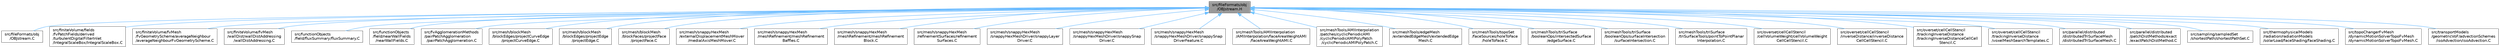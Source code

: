 digraph "src/fileFormats/obj/OBJstream.H"
{
 // LATEX_PDF_SIZE
  bgcolor="transparent";
  edge [fontname=Helvetica,fontsize=10,labelfontname=Helvetica,labelfontsize=10];
  node [fontname=Helvetica,fontsize=10,shape=box,height=0.2,width=0.4];
  Node1 [id="Node000001",label="src/fileFormats/obj\l/OBJstream.H",height=0.2,width=0.4,color="gray40", fillcolor="grey60", style="filled", fontcolor="black",tooltip=" "];
  Node1 -> Node2 [id="edge1_Node000001_Node000002",dir="back",color="steelblue1",style="solid",tooltip=" "];
  Node2 [id="Node000002",label="src/fileFormats/obj\l/OBJstream.C",height=0.2,width=0.4,color="grey40", fillcolor="white", style="filled",URL="$OBJstream_8C.html",tooltip=" "];
  Node1 -> Node3 [id="edge2_Node000001_Node000003",dir="back",color="steelblue1",style="solid",tooltip=" "];
  Node3 [id="Node000003",label="src/finiteVolume/fields\l/fvPatchFields/derived\l/turbulentDigitalFilterInlet\l/IntegralScaleBox/IntegralScaleBox.C",height=0.2,width=0.4,color="grey40", fillcolor="white", style="filled",URL="$IntegralScaleBox_8C.html",tooltip=" "];
  Node1 -> Node4 [id="edge3_Node000001_Node000004",dir="back",color="steelblue1",style="solid",tooltip=" "];
  Node4 [id="Node000004",label="src/finiteVolume/fvMesh\l/fvGeometryScheme/averageNeighbour\l/averageNeighbourFvGeometryScheme.C",height=0.2,width=0.4,color="grey40", fillcolor="white", style="filled",URL="$averageNeighbourFvGeometryScheme_8C.html",tooltip=" "];
  Node1 -> Node5 [id="edge4_Node000001_Node000005",dir="back",color="steelblue1",style="solid",tooltip=" "];
  Node5 [id="Node000005",label="src/finiteVolume/fvMesh\l/wallDist/wallDistAddressing\l/wallDistAddressing.C",height=0.2,width=0.4,color="grey40", fillcolor="white", style="filled",URL="$wallDistAddressing_8C.html",tooltip=" "];
  Node1 -> Node6 [id="edge5_Node000001_Node000006",dir="back",color="steelblue1",style="solid",tooltip=" "];
  Node6 [id="Node000006",label="src/functionObjects\l/field/fluxSummary/fluxSummary.C",height=0.2,width=0.4,color="grey40", fillcolor="white", style="filled",URL="$fluxSummary_8C.html",tooltip=" "];
  Node1 -> Node7 [id="edge6_Node000001_Node000007",dir="back",color="steelblue1",style="solid",tooltip=" "];
  Node7 [id="Node000007",label="src/functionObjects\l/field/nearWallFields\l/nearWallFields.C",height=0.2,width=0.4,color="grey40", fillcolor="white", style="filled",URL="$nearWallFields_8C.html",tooltip=" "];
  Node1 -> Node8 [id="edge7_Node000001_Node000008",dir="back",color="steelblue1",style="solid",tooltip=" "];
  Node8 [id="Node000008",label="src/fvAgglomerationMethods\l/pairPatchAgglomeration\l/pairPatchAgglomeration.C",height=0.2,width=0.4,color="grey40", fillcolor="white", style="filled",URL="$pairPatchAgglomeration_8C.html",tooltip=" "];
  Node1 -> Node9 [id="edge8_Node000001_Node000009",dir="back",color="steelblue1",style="solid",tooltip=" "];
  Node9 [id="Node000009",label="src/mesh/blockMesh\l/blockEdges/projectCurveEdge\l/projectCurveEdge.C",height=0.2,width=0.4,color="grey40", fillcolor="white", style="filled",URL="$projectCurveEdge_8C.html",tooltip=" "];
  Node1 -> Node10 [id="edge9_Node000001_Node000010",dir="back",color="steelblue1",style="solid",tooltip=" "];
  Node10 [id="Node000010",label="src/mesh/blockMesh\l/blockEdges/projectEdge\l/projectEdge.C",height=0.2,width=0.4,color="grey40", fillcolor="white", style="filled",URL="$projectEdge_8C.html",tooltip=" "];
  Node1 -> Node11 [id="edge10_Node000001_Node000011",dir="back",color="steelblue1",style="solid",tooltip=" "];
  Node11 [id="Node000011",label="src/mesh/blockMesh\l/blockFaces/projectFace\l/projectFace.C",height=0.2,width=0.4,color="grey40", fillcolor="white", style="filled",URL="$projectFace_8C.html",tooltip=" "];
  Node1 -> Node12 [id="edge11_Node000001_Node000012",dir="back",color="steelblue1",style="solid",tooltip=" "];
  Node12 [id="Node000012",label="src/mesh/snappyHexMesh\l/externalDisplacementMeshMover\l/medialAxisMeshMover.C",height=0.2,width=0.4,color="grey40", fillcolor="white", style="filled",URL="$medialAxisMeshMover_8C.html",tooltip=" "];
  Node1 -> Node13 [id="edge12_Node000001_Node000013",dir="back",color="steelblue1",style="solid",tooltip=" "];
  Node13 [id="Node000013",label="src/mesh/snappyHexMesh\l/meshRefinement/meshRefinement\lBaffles.C",height=0.2,width=0.4,color="grey40", fillcolor="white", style="filled",URL="$meshRefinementBaffles_8C.html",tooltip=" "];
  Node1 -> Node14 [id="edge13_Node000001_Node000014",dir="back",color="steelblue1",style="solid",tooltip=" "];
  Node14 [id="Node000014",label="src/mesh/snappyHexMesh\l/meshRefinement/meshRefinement\lBlock.C",height=0.2,width=0.4,color="grey40", fillcolor="white", style="filled",URL="$meshRefinementBlock_8C.html",tooltip=" "];
  Node1 -> Node15 [id="edge14_Node000001_Node000015",dir="back",color="steelblue1",style="solid",tooltip=" "];
  Node15 [id="Node000015",label="src/mesh/snappyHexMesh\l/refinementSurfaces/refinement\lSurfaces.C",height=0.2,width=0.4,color="grey40", fillcolor="white", style="filled",URL="$refinementSurfaces_8C.html",tooltip=" "];
  Node1 -> Node16 [id="edge15_Node000001_Node000016",dir="back",color="steelblue1",style="solid",tooltip=" "];
  Node16 [id="Node000016",label="src/mesh/snappyHexMesh\l/snappyHexMeshDriver/snappyLayer\lDriver.C",height=0.2,width=0.4,color="grey40", fillcolor="white", style="filled",URL="$snappyLayerDriver_8C.html",tooltip="All to do with adding cell layers."];
  Node1 -> Node17 [id="edge16_Node000001_Node000017",dir="back",color="steelblue1",style="solid",tooltip=" "];
  Node17 [id="Node000017",label="src/mesh/snappyHexMesh\l/snappyHexMeshDriver/snappySnap\lDriver.C",height=0.2,width=0.4,color="grey40", fillcolor="white", style="filled",URL="$snappySnapDriver_8C.html",tooltip="All to do with snapping to the surface."];
  Node1 -> Node18 [id="edge17_Node000001_Node000018",dir="back",color="steelblue1",style="solid",tooltip=" "];
  Node18 [id="Node000018",label="src/mesh/snappyHexMesh\l/snappyHexMeshDriver/snappySnap\lDriverFeature.C",height=0.2,width=0.4,color="grey40", fillcolor="white", style="filled",URL="$snappySnapDriverFeature_8C.html",tooltip=" "];
  Node1 -> Node19 [id="edge18_Node000001_Node000019",dir="back",color="steelblue1",style="solid",tooltip=" "];
  Node19 [id="Node000019",label="src/meshTools/AMIInterpolation\l/AMIInterpolation/faceAreaWeightAMI\l/faceAreaWeightAMI.C",height=0.2,width=0.4,color="grey40", fillcolor="white", style="filled",URL="$faceAreaWeightAMI_8C.html",tooltip=" "];
  Node1 -> Node20 [id="edge19_Node000001_Node000020",dir="back",color="steelblue1",style="solid",tooltip=" "];
  Node20 [id="Node000020",label="src/meshTools/AMIInterpolation\l/patches/cyclicPeriodicAMI\l/cyclicPeriodicAMIPolyPatch\l/cyclicPeriodicAMIPolyPatch.C",height=0.2,width=0.4,color="grey40", fillcolor="white", style="filled",URL="$cyclicPeriodicAMIPolyPatch_8C.html",tooltip=" "];
  Node1 -> Node21 [id="edge20_Node000001_Node000021",dir="back",color="steelblue1",style="solid",tooltip=" "];
  Node21 [id="Node000021",label="src/meshTools/edgeMesh\l/extendedEdgeMesh/extendedEdge\lMesh.C",height=0.2,width=0.4,color="grey40", fillcolor="white", style="filled",URL="$extendedEdgeMesh_8C.html",tooltip=" "];
  Node1 -> Node22 [id="edge21_Node000001_Node000022",dir="back",color="steelblue1",style="solid",tooltip=" "];
  Node22 [id="Node000022",label="src/meshTools/topoSet\l/faceSources/holeToFace\l/holeToFace.C",height=0.2,width=0.4,color="grey40", fillcolor="white", style="filled",URL="$holeToFace_8C.html",tooltip=" "];
  Node1 -> Node23 [id="edge22_Node000001_Node000023",dir="back",color="steelblue1",style="solid",tooltip=" "];
  Node23 [id="Node000023",label="src/meshTools/triSurface\l/booleanOps/intersectedSurface\l/edgeSurface.C",height=0.2,width=0.4,color="grey40", fillcolor="white", style="filled",URL="$edgeSurface_8C.html",tooltip=" "];
  Node1 -> Node24 [id="edge23_Node000001_Node000024",dir="back",color="steelblue1",style="solid",tooltip=" "];
  Node24 [id="Node000024",label="src/meshTools/triSurface\l/booleanOps/surfaceIntersection\l/surfaceIntersection.C",height=0.2,width=0.4,color="grey40", fillcolor="white", style="filled",URL="$surfaceIntersection_8C.html",tooltip=" "];
  Node1 -> Node25 [id="edge24_Node000001_Node000025",dir="back",color="steelblue1",style="solid",tooltip=" "];
  Node25 [id="Node000025",label="src/meshTools/triSurface\l/triSurfaceTools/pointToPointPlanar\lInterpolation.C",height=0.2,width=0.4,color="grey40", fillcolor="white", style="filled",URL="$pointToPointPlanarInterpolation_8C.html",tooltip=" "];
  Node1 -> Node26 [id="edge25_Node000001_Node000026",dir="back",color="steelblue1",style="solid",tooltip=" "];
  Node26 [id="Node000026",label="src/overset/cellCellStencil\l/cellVolumeWeight/cellVolumeWeight\lCellCellStencil.C",height=0.2,width=0.4,color="grey40", fillcolor="white", style="filled",URL="$cellVolumeWeightCellCellStencil_8C.html",tooltip=" "];
  Node1 -> Node27 [id="edge26_Node000001_Node000027",dir="back",color="steelblue1",style="solid",tooltip=" "];
  Node27 [id="Node000027",label="src/overset/cellCellStencil\l/inverseDistance/inverseDistance\lCellCellStencil.C",height=0.2,width=0.4,color="grey40", fillcolor="white", style="filled",URL="$inverseDistanceCellCellStencil_8C.html",tooltip=" "];
  Node1 -> Node28 [id="edge27_Node000001_Node000028",dir="back",color="steelblue1",style="solid",tooltip=" "];
  Node28 [id="Node000028",label="src/overset/cellCellStencil\l/trackingInverseDistance\l/trackingInverseDistanceCellCell\lStencil.C",height=0.2,width=0.4,color="grey40", fillcolor="white", style="filled",URL="$trackingInverseDistanceCellCellStencil_8C.html",tooltip=" "];
  Node1 -> Node29 [id="edge28_Node000001_Node000029",dir="back",color="steelblue1",style="solid",tooltip=" "];
  Node29 [id="Node000029",label="src/overset/cellCellStencil\l/trackingInverseDistance\l/voxelMeshSearchTemplates.C",height=0.2,width=0.4,color="grey40", fillcolor="white", style="filled",URL="$voxelMeshSearchTemplates_8C.html",tooltip=" "];
  Node1 -> Node30 [id="edge29_Node000001_Node000030",dir="back",color="steelblue1",style="solid",tooltip=" "];
  Node30 [id="Node000030",label="src/parallel/distributed\l/distributedTriSurfaceMesh\l/distributedTriSurfaceMesh.C",height=0.2,width=0.4,color="grey40", fillcolor="white", style="filled",URL="$distributedTriSurfaceMesh_8C.html",tooltip=" "];
  Node1 -> Node31 [id="edge30_Node000001_Node000031",dir="back",color="steelblue1",style="solid",tooltip=" "];
  Node31 [id="Node000031",label="src/parallel/distributed\l/patchDistMethods/exact\l/exactPatchDistMethod.C",height=0.2,width=0.4,color="grey40", fillcolor="white", style="filled",URL="$exactPatchDistMethod_8C.html",tooltip=" "];
  Node1 -> Node32 [id="edge31_Node000001_Node000032",dir="back",color="steelblue1",style="solid",tooltip=" "];
  Node32 [id="Node000032",label="src/sampling/sampledSet\l/shortestPath/shortestPathSet.C",height=0.2,width=0.4,color="grey40", fillcolor="white", style="filled",URL="$shortestPathSet_8C.html",tooltip=" "];
  Node1 -> Node33 [id="edge32_Node000001_Node000033",dir="back",color="steelblue1",style="solid",tooltip=" "];
  Node33 [id="Node000033",label="src/thermophysicalModels\l/radiation/radiationModels\l/solarLoad/faceShading/faceShading.C",height=0.2,width=0.4,color="grey40", fillcolor="white", style="filled",URL="$faceShading_8C.html",tooltip=" "];
  Node1 -> Node34 [id="edge33_Node000001_Node000034",dir="back",color="steelblue1",style="solid",tooltip=" "];
  Node34 [id="Node000034",label="src/topoChangerFvMesh\l/dynamicMotionSolverTopoFvMesh\l/dynamicMotionSolverTopoFvMesh.C",height=0.2,width=0.4,color="grey40", fillcolor="white", style="filled",URL="$dynamicMotionSolverTopoFvMesh_8C.html",tooltip=" "];
  Node1 -> Node35 [id="edge34_Node000001_Node000035",dir="back",color="steelblue1",style="solid",tooltip=" "];
  Node35 [id="Node000035",label="src/transportModels\l/geometricVoF/advectionSchemes\l/isoAdvection/isoAdvection.C",height=0.2,width=0.4,color="grey40", fillcolor="white", style="filled",URL="$isoAdvection_8C.html",tooltip=" "];
}
